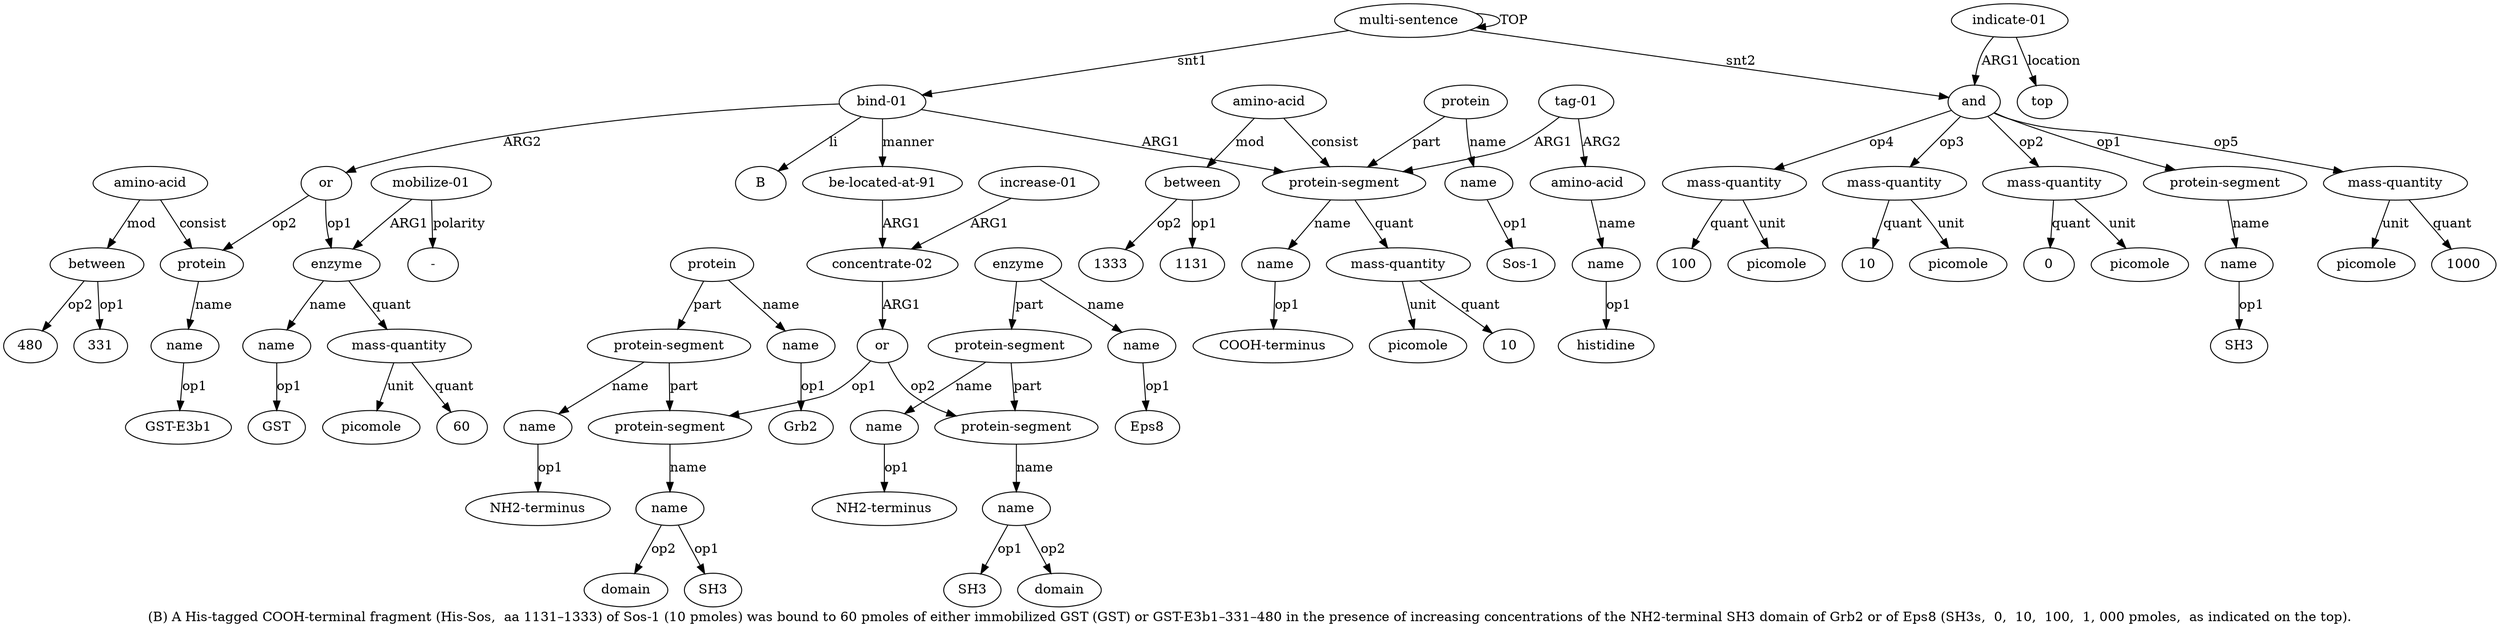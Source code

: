 digraph  {
	graph [label="(B) A His-tagged COOH-terminal fragment (His-Sos,  aa 1131–1333) of Sos-1 (10 pmoles) was bound to 60 pmoles of either immobilized \
GST (GST) or GST-E3b1–331–480 in the presence of increasing concentrations of the NH2-terminal SH3 domain of Grb2 or of Eps8 (\
SH3s,  0,  10,  100,  1, 000 pmoles,  as indicated on the top)."];
	node [label="\N"];
	a20	 [color=black,
		gold_ind=20,
		gold_label=name,
		label=name,
		test_ind=20,
		test_label=name];
	"a20 GST-E3b1"	 [color=black,
		gold_ind=-1,
		gold_label="GST-E3b1",
		label="GST-E3b1",
		test_ind=-1,
		test_label="GST-E3b1"];
	a20 -> "a20 GST-E3b1" [key=0,
	color=black,
	gold_label=op1,
	label=op1,
	test_label=op1];
a21 [color=black,
	gold_ind=21,
	gold_label="amino-acid",
	label="amino-acid",
	test_ind=21,
	test_label="amino-acid"];
a22 [color=black,
	gold_ind=22,
	gold_label=between,
	label=between,
	test_ind=22,
	test_label=between];
a21 -> a22 [key=0,
color=black,
gold_label=mod,
label=mod,
test_label=mod];
a19 [color=black,
gold_ind=19,
gold_label=protein,
label=protein,
test_ind=19,
test_label=protein];
a21 -> a19 [key=0,
color=black,
gold_label=consist,
label=consist,
test_label=consist];
"a22 331" [color=black,
gold_ind=-1,
gold_label=331,
label=331,
test_ind=-1,
test_label=331];
a22 -> "a22 331" [key=0,
color=black,
gold_label=op1,
label=op1,
test_label=op1];
"a22 480" [color=black,
gold_ind=-1,
gold_label=480,
label=480,
test_ind=-1,
test_label=480];
a22 -> "a22 480" [key=0,
color=black,
gold_label=op2,
label=op2,
test_label=op2];
a23 [color=black,
gold_ind=23,
gold_label="be-located-at-91",
label="be-located-at-91",
test_ind=23,
test_label="be-located-at-91"];
a24 [color=black,
gold_ind=24,
gold_label="concentrate-02",
label="concentrate-02",
test_ind=24,
test_label="concentrate-02"];
a23 -> a24 [key=0,
color=black,
gold_label=ARG1,
label=ARG1,
test_label=ARG1];
a25 [color=black,
gold_ind=25,
gold_label=or,
label=or,
test_ind=25,
test_label=or];
a24 -> a25 [key=0,
color=black,
gold_label=ARG1,
label=ARG1,
test_label=ARG1];
a26 [color=black,
gold_ind=26,
gold_label="protein-segment",
label="protein-segment",
test_ind=26,
test_label="protein-segment"];
a25 -> a26 [key=0,
color=black,
gold_label=op1,
label=op1,
test_label=op1];
a32 [color=black,
gold_ind=32,
gold_label="protein-segment",
label="protein-segment",
test_ind=32,
test_label="protein-segment"];
a25 -> a32 [key=0,
color=black,
gold_label=op2,
label=op2,
test_label=op2];
a27 [color=black,
gold_ind=27,
gold_label=name,
label=name,
test_ind=27,
test_label=name];
a26 -> a27 [key=0,
color=black,
gold_label=name,
label=name,
test_label=name];
"a27 domain" [color=black,
gold_ind=-1,
gold_label=domain,
label=domain,
test_ind=-1,
test_label=domain];
a27 -> "a27 domain" [key=0,
color=black,
gold_label=op2,
label=op2,
test_label=op2];
"a27 SH3" [color=black,
gold_ind=-1,
gold_label=SH3,
label=SH3,
test_ind=-1,
test_label=SH3];
a27 -> "a27 SH3" [key=0,
color=black,
gold_label=op1,
label=op1,
test_label=op1];
a28 [color=black,
gold_ind=28,
gold_label="protein-segment",
label="protein-segment",
test_ind=28,
test_label="protein-segment"];
a28 -> a26 [key=0,
color=black,
gold_label=part,
label=part,
test_label=part];
a29 [color=black,
gold_ind=29,
gold_label=name,
label=name,
test_ind=29,
test_label=name];
a28 -> a29 [key=0,
color=black,
gold_label=name,
label=name,
test_label=name];
"a29 NH2-terminus" [color=black,
gold_ind=-1,
gold_label="NH2-terminus",
label="NH2-terminus",
test_ind=-1,
test_label="NH2-terminus"];
a29 -> "a29 NH2-terminus" [key=0,
color=black,
gold_label=op1,
label=op1,
test_label=op1];
"a17 60" [color=black,
gold_ind=-1,
gold_label=60,
label=60,
test_ind=-1,
test_label=60];
a31 [color=black,
gold_ind=31,
gold_label=name,
label=name,
test_ind=31,
test_label=name];
"a31 Grb2" [color=black,
gold_ind=-1,
gold_label=Grb2,
label=Grb2,
test_ind=-1,
test_label=Grb2];
a31 -> "a31 Grb2" [key=0,
color=black,
gold_label=op1,
label=op1,
test_label=op1];
"a43 0" [color=black,
gold_ind=-1,
gold_label=0,
label=0,
test_ind=-1,
test_label=0];
a30 [color=black,
gold_ind=30,
gold_label=protein,
label=protein,
test_ind=30,
test_label=protein];
a30 -> a28 [key=0,
color=black,
gold_label=part,
label=part,
test_label=part];
a30 -> a31 [key=0,
color=black,
gold_label=name,
label=name,
test_label=name];
a37 [color=black,
gold_ind=37,
gold_label=name,
label=name,
test_ind=37,
test_label=name];
"a37 Eps8" [color=black,
gold_ind=-1,
gold_label=Eps8,
label=Eps8,
test_ind=-1,
test_label=Eps8];
a37 -> "a37 Eps8" [key=0,
color=black,
gold_label=op1,
label=op1,
test_label=op1];
a36 [color=black,
gold_ind=36,
gold_label=enzyme,
label=enzyme,
test_ind=36,
test_label=enzyme];
a36 -> a37 [key=0,
color=black,
gold_label=name,
label=name,
test_label=name];
a34 [color=black,
gold_ind=34,
gold_label="protein-segment",
label="protein-segment",
test_ind=34,
test_label="protein-segment"];
a36 -> a34 [key=0,
color=black,
gold_label=part,
label=part,
test_label=part];
a33 [color=black,
gold_ind=33,
gold_label=name,
label=name,
test_ind=33,
test_label=name];
"a33 SH3" [color=black,
gold_ind=-1,
gold_label=SH3,
label=SH3,
test_ind=-1,
test_label=SH3];
a33 -> "a33 SH3" [key=0,
color=black,
gold_label=op1,
label=op1,
test_label=op1];
"a33 domain" [color=black,
gold_ind=-1,
gold_label=domain,
label=domain,
test_ind=-1,
test_label=domain];
a33 -> "a33 domain" [key=0,
color=black,
gold_label=op2,
label=op2,
test_label=op2];
a35 [color=black,
gold_ind=35,
gold_label=name,
label=name,
test_ind=35,
test_label=name];
"a35 NH2-terminus" [color=black,
gold_ind=-1,
gold_label="NH2-terminus",
label="NH2-terminus",
test_ind=-1,
test_label="NH2-terminus"];
a35 -> "a35 NH2-terminus" [key=0,
color=black,
gold_label=op1,
label=op1,
test_label=op1];
a34 -> a35 [key=0,
color=black,
gold_label=name,
label=name,
test_label=name];
a34 -> a32 [key=0,
color=black,
gold_label=part,
label=part,
test_label=part];
a51 [color=black,
gold_ind=51,
gold_label="indicate-01",
label="indicate-01",
test_ind=51,
test_label="indicate-01"];
a52 [color=black,
gold_ind=52,
gold_label=top,
label=top,
test_ind=52,
test_label=top];
a51 -> a52 [key=0,
color=black,
gold_label=location,
label=location,
test_label=location];
a40 [color=black,
gold_ind=40,
gold_label=and,
label=and,
test_ind=40,
test_label=and];
a51 -> a40 [key=0,
color=black,
gold_label=ARG1,
label=ARG1,
test_label=ARG1];
a50 [color=black,
gold_ind=50,
gold_label=picomole,
label=picomole,
test_ind=50,
test_label=picomole];
"a9 10" [color=black,
gold_ind=-1,
gold_label=10,
label=10,
test_ind=-1,
test_label=10];
"a16 -" [color=black,
gold_ind=-1,
gold_label="-",
label="-",
test_ind=-1,
test_label="-"];
a32 -> a33 [key=0,
color=black,
gold_label=name,
label=name,
test_label=name];
"a5 Sos-1" [color=black,
gold_ind=-1,
gold_label="Sos-1",
label="Sos-1",
test_ind=-1,
test_label="Sos-1"];
a15 [color=black,
gold_ind=15,
gold_label=name,
label=name,
test_ind=15,
test_label=name];
"a15 GST" [color=black,
gold_ind=-1,
gold_label=GST,
label=GST,
test_ind=-1,
test_label=GST];
a15 -> "a15 GST" [key=0,
color=black,
gold_label=op1,
label=op1,
test_label=op1];
a14 [color=black,
gold_ind=14,
gold_label=enzyme,
label=enzyme,
test_ind=14,
test_label=enzyme];
a14 -> a15 [key=0,
color=black,
gold_label=name,
label=name,
test_label=name];
a17 [color=black,
gold_ind=17,
gold_label="mass-quantity",
label="mass-quantity",
test_ind=17,
test_label="mass-quantity"];
a14 -> a17 [key=0,
color=black,
gold_label=quant,
label=quant,
test_label=quant];
a17 -> "a17 60" [key=0,
color=black,
gold_label=quant,
label=quant,
test_label=quant];
a18 [color=black,
gold_ind=18,
gold_label=picomole,
label=picomole,
test_ind=18,
test_label=picomole];
a17 -> a18 [key=0,
color=black,
gold_label=unit,
label=unit,
test_label=unit];
a16 [color=black,
gold_ind=16,
gold_label="mobilize-01",
label="mobilize-01",
test_ind=16,
test_label="mobilize-01"];
a16 -> "a16 -" [key=0,
color=black,
gold_label=polarity,
label=polarity,
test_label=polarity];
a16 -> a14 [key=0,
color=black,
gold_label=ARG1,
label=ARG1,
test_label=ARG1];
a11 [color=black,
gold_ind=11,
gold_label="amino-acid",
label="amino-acid",
test_ind=11,
test_label="amino-acid"];
a12 [color=black,
gold_ind=12,
gold_label=between,
label=between,
test_ind=12,
test_label=between];
a11 -> a12 [key=0,
color=black,
gold_label=mod,
label=mod,
test_label=mod];
a2 [color=black,
gold_ind=2,
gold_label="protein-segment",
label="protein-segment",
test_ind=2,
test_label="protein-segment"];
a11 -> a2 [key=0,
color=black,
gold_label=consist,
label=consist,
test_label=consist];
a10 [color=black,
gold_ind=10,
gold_label=picomole,
label=picomole,
test_ind=10,
test_label=picomole];
a13 [color=black,
gold_ind=13,
gold_label=or,
label=or,
test_ind=13,
test_label=or];
a13 -> a14 [key=0,
color=black,
gold_label=op1,
label=op1,
test_label=op1];
a13 -> a19 [key=0,
color=black,
gold_label=op2,
label=op2,
test_label=op2];
"a12 1333" [color=black,
gold_ind=-1,
gold_label=1333,
label=1333,
test_ind=-1,
test_label=1333];
a12 -> "a12 1333" [key=0,
color=black,
gold_label=op2,
label=op2,
test_label=op2];
"a12 1131" [color=black,
gold_ind=-1,
gold_label=1131,
label=1131,
test_ind=-1,
test_label=1131];
a12 -> "a12 1131" [key=0,
color=black,
gold_label=op1,
label=op1,
test_label=op1];
a39 [color=black,
gold_ind=39,
gold_label=B,
label=B,
test_ind=39,
test_label=B];
a38 [color=black,
gold_ind=38,
gold_label="increase-01",
label="increase-01",
test_ind=38,
test_label="increase-01"];
a38 -> a24 [key=0,
color=black,
gold_label=ARG1,
label=ARG1,
test_label=ARG1];
a19 -> a20 [key=0,
color=black,
gold_label=name,
label=name,
test_label=name];
a1 [color=black,
gold_ind=1,
gold_label="bind-01",
label="bind-01",
test_ind=1,
test_label="bind-01"];
a1 -> a23 [key=0,
color=black,
gold_label=manner,
label=manner,
test_label=manner];
a1 -> a13 [key=0,
color=black,
gold_label=ARG2,
label=ARG2,
test_label=ARG2];
a1 -> a39 [key=0,
color=black,
gold_label=li,
label=li,
test_label=li];
a1 -> a2 [key=0,
color=black,
gold_label=ARG1,
label=ARG1,
test_label=ARG1];
a0 [color=black,
gold_ind=0,
gold_label="multi-sentence",
label="multi-sentence",
test_ind=0,
test_label="multi-sentence"];
a0 -> a1 [key=0,
color=black,
gold_label=snt1,
label=snt1,
test_label=snt1];
a0 -> a0 [key=0,
color=black,
gold_label=TOP,
label=TOP,
test_label=TOP];
a0 -> a40 [key=0,
color=black,
gold_label=snt2,
label=snt2,
test_label=snt2];
a3 [color=black,
gold_ind=3,
gold_label=name,
label=name,
test_ind=3,
test_label=name];
"a3 COOH-terminus" [color=black,
gold_ind=-1,
gold_label="COOH-terminus",
label="COOH-terminus",
test_ind=-1,
test_label="COOH-terminus"];
a3 -> "a3 COOH-terminus" [key=0,
color=black,
gold_label=op1,
label=op1,
test_label=op1];
a2 -> a3 [key=0,
color=black,
gold_label=name,
label=name,
test_label=name];
a9 [color=black,
gold_ind=9,
gold_label="mass-quantity",
label="mass-quantity",
test_ind=9,
test_label="mass-quantity"];
a2 -> a9 [key=0,
color=black,
gold_label=quant,
label=quant,
test_label=quant];
a5 [color=black,
gold_ind=5,
gold_label=name,
label=name,
test_ind=5,
test_label=name];
a5 -> "a5 Sos-1" [key=0,
color=black,
gold_label=op1,
label=op1,
test_label=op1];
a4 [color=black,
gold_ind=4,
gold_label=protein,
label=protein,
test_ind=4,
test_label=protein];
a4 -> a2 [key=0,
color=black,
gold_label=part,
label=part,
test_label=part];
a4 -> a5 [key=0,
color=black,
gold_label=name,
label=name,
test_label=name];
a7 [color=black,
gold_ind=7,
gold_label="amino-acid",
label="amino-acid",
test_ind=7,
test_label="amino-acid"];
a8 [color=black,
gold_ind=8,
gold_label=name,
label=name,
test_ind=8,
test_label=name];
a7 -> a8 [key=0,
color=black,
gold_label=name,
label=name,
test_label=name];
a6 [color=black,
gold_ind=6,
gold_label="tag-01",
label="tag-01",
test_ind=6,
test_label="tag-01"];
a6 -> a2 [key=0,
color=black,
gold_label=ARG1,
label=ARG1,
test_label=ARG1];
a6 -> a7 [key=0,
color=black,
gold_label=ARG2,
label=ARG2,
test_label=ARG2];
a9 -> "a9 10" [key=0,
color=black,
gold_label=quant,
label=quant,
test_label=quant];
a9 -> a10 [key=0,
color=black,
gold_label=unit,
label=unit,
test_label=unit];
"a8 histidine" [color=black,
gold_ind=-1,
gold_label=histidine,
label=histidine,
test_ind=-1,
test_label=histidine];
a8 -> "a8 histidine" [key=0,
color=black,
gold_label=op1,
label=op1,
test_label=op1];
"a45 10" [color=black,
gold_ind=-1,
gold_label=10,
label=10,
test_ind=-1,
test_label=10];
"a42 SH3" [color=black,
gold_ind=-1,
gold_label=SH3,
label=SH3,
test_ind=-1,
test_label=SH3];
"a49 1000" [color=black,
gold_ind=-1,
gold_label=1000,
label=1000,
test_ind=-1,
test_label=1000];
"a47 100" [color=black,
gold_ind=-1,
gold_label=100,
label=100,
test_ind=-1,
test_label=100];
a46 [color=black,
gold_ind=46,
gold_label=picomole,
label=picomole,
test_ind=46,
test_label=picomole];
a47 [color=black,
gold_ind=47,
gold_label="mass-quantity",
label="mass-quantity",
test_ind=47,
test_label="mass-quantity"];
a47 -> "a47 100" [key=0,
color=black,
gold_label=quant,
label=quant,
test_label=quant];
a48 [color=black,
gold_ind=48,
gold_label=picomole,
label=picomole,
test_ind=48,
test_label=picomole];
a47 -> a48 [key=0,
color=black,
gold_label=unit,
label=unit,
test_label=unit];
a44 [color=black,
gold_ind=44,
gold_label=picomole,
label=picomole,
test_ind=44,
test_label=picomole];
a45 [color=black,
gold_ind=45,
gold_label="mass-quantity",
label="mass-quantity",
test_ind=45,
test_label="mass-quantity"];
a45 -> "a45 10" [key=0,
color=black,
gold_label=quant,
label=quant,
test_label=quant];
a45 -> a46 [key=0,
color=black,
gold_label=unit,
label=unit,
test_label=unit];
a42 [color=black,
gold_ind=42,
gold_label=name,
label=name,
test_ind=42,
test_label=name];
a42 -> "a42 SH3" [key=0,
color=black,
gold_label=op1,
label=op1,
test_label=op1];
a43 [color=black,
gold_ind=43,
gold_label="mass-quantity",
label="mass-quantity",
test_ind=43,
test_label="mass-quantity"];
a43 -> "a43 0" [key=0,
color=black,
gold_label=quant,
label=quant,
test_label=quant];
a43 -> a44 [key=0,
color=black,
gold_label=unit,
label=unit,
test_label=unit];
a40 -> a47 [key=0,
color=black,
gold_label=op4,
label=op4,
test_label=op4];
a40 -> a45 [key=0,
color=black,
gold_label=op3,
label=op3,
test_label=op3];
a40 -> a43 [key=0,
color=black,
gold_label=op2,
label=op2,
test_label=op2];
a41 [color=black,
gold_ind=41,
gold_label="protein-segment",
label="protein-segment",
test_ind=41,
test_label="protein-segment"];
a40 -> a41 [key=0,
color=black,
gold_label=op1,
label=op1,
test_label=op1];
a49 [color=black,
gold_ind=49,
gold_label="mass-quantity",
label="mass-quantity",
test_ind=49,
test_label="mass-quantity"];
a40 -> a49 [key=0,
color=black,
gold_label=op5,
label=op5,
test_label=op5];
a41 -> a42 [key=0,
color=black,
gold_label=name,
label=name,
test_label=name];
a49 -> a50 [key=0,
color=black,
gold_label=unit,
label=unit,
test_label=unit];
a49 -> "a49 1000" [key=0,
color=black,
gold_label=quant,
label=quant,
test_label=quant];
}
